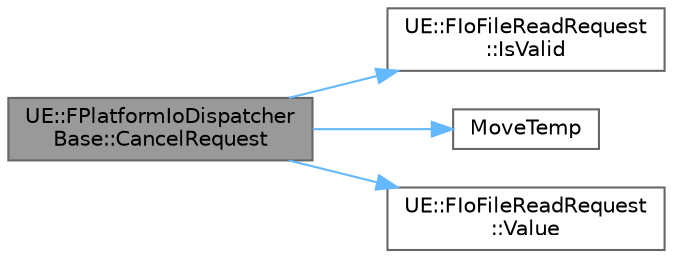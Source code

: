 digraph "UE::FPlatformIoDispatcherBase::CancelRequest"
{
 // INTERACTIVE_SVG=YES
 // LATEX_PDF_SIZE
  bgcolor="transparent";
  edge [fontname=Helvetica,fontsize=10,labelfontname=Helvetica,labelfontsize=10];
  node [fontname=Helvetica,fontsize=10,shape=box,height=0.2,width=0.4];
  rankdir="LR";
  Node1 [id="Node000001",label="UE::FPlatformIoDispatcher\lBase::CancelRequest",height=0.2,width=0.4,color="gray40", fillcolor="grey60", style="filled", fontcolor="black",tooltip="Cancel inflight I/O request."];
  Node1 -> Node2 [id="edge1_Node000001_Node000002",color="steelblue1",style="solid",tooltip=" "];
  Node2 [id="Node000002",label="UE::FIoFileReadRequest\l::IsValid",height=0.2,width=0.4,color="grey40", fillcolor="white", style="filled",URL="$d9/d9d/structUE_1_1FIoFileReadRequest.html#afe4c340019bf85db1ec67dc5e9791541",tooltip=" "];
  Node1 -> Node3 [id="edge2_Node000001_Node000003",color="steelblue1",style="solid",tooltip=" "];
  Node3 [id="Node000003",label="MoveTemp",height=0.2,width=0.4,color="grey40", fillcolor="white", style="filled",URL="$d4/d24/UnrealTemplate_8h.html#ad5e6c049aeb9c9115fec514ba581dbb6",tooltip="MoveTemp will cast a reference to an rvalue reference."];
  Node1 -> Node4 [id="edge3_Node000001_Node000004",color="steelblue1",style="solid",tooltip=" "];
  Node4 [id="Node000004",label="UE::FIoFileReadRequest\l::Value",height=0.2,width=0.4,color="grey40", fillcolor="white", style="filled",URL="$d9/d9d/structUE_1_1FIoFileReadRequest.html#a653d5440e6da5059cdaabbc4a8c1ab26",tooltip=" "];
}
